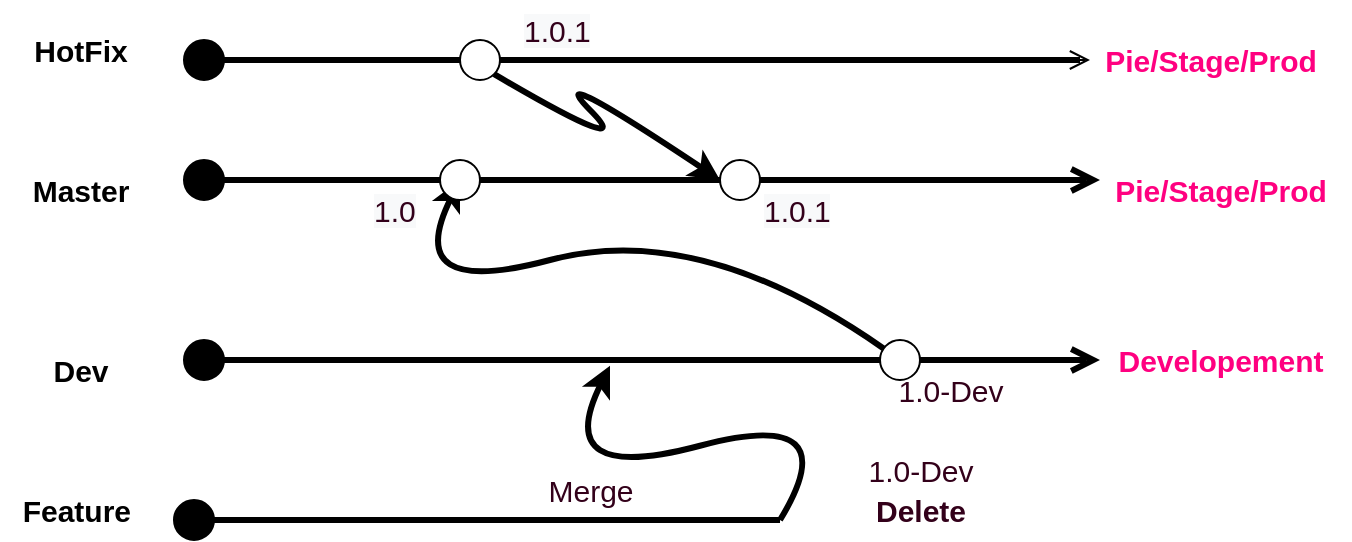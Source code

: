 <mxfile version="20.5.3" type="github">
  <diagram id="1mGmprmv3LAjQ3Nor6AY" name="Page-1">
    <mxGraphModel dx="1038" dy="579" grid="1" gridSize="10" guides="1" tooltips="1" connect="1" arrows="1" fold="1" page="1" pageScale="1" pageWidth="850" pageHeight="1100" math="0" shadow="0">
      <root>
        <mxCell id="0" />
        <mxCell id="1" parent="0" />
        <mxCell id="B8mBXZfF5vn8SUfsvBl8-7" value="" style="html=1;verticalAlign=bottom;startArrow=none;startFill=1;endArrow=open;startSize=6;endSize=8;rounded=0;strokeWidth=3;" edge="1" parent="1" source="B8mBXZfF5vn8SUfsvBl8-24">
          <mxGeometry width="80" relative="1" as="geometry">
            <mxPoint x="190" y="300" as="sourcePoint" />
            <mxPoint x="650" y="300" as="targetPoint" />
          </mxGeometry>
        </mxCell>
        <mxCell id="B8mBXZfF5vn8SUfsvBl8-8" value="&lt;b&gt;&lt;font style=&quot;font-size: 15px;&quot;&gt;Master&lt;/font&gt;&lt;/b&gt;" style="text;html=1;resizable=0;autosize=1;align=center;verticalAlign=middle;points=[];fillColor=none;strokeColor=none;rounded=0;" vertex="1" parent="1">
          <mxGeometry x="105" y="290" width="70" height="30" as="geometry" />
        </mxCell>
        <mxCell id="B8mBXZfF5vn8SUfsvBl8-10" value="" style="html=1;verticalAlign=bottom;startArrow=none;startFill=1;endArrow=open;startSize=6;endSize=8;rounded=0;strokeWidth=3;" edge="1" parent="1" source="B8mBXZfF5vn8SUfsvBl8-13">
          <mxGeometry width="80" relative="1" as="geometry">
            <mxPoint x="190" y="390" as="sourcePoint" />
            <mxPoint x="650" y="390" as="targetPoint" />
          </mxGeometry>
        </mxCell>
        <mxCell id="B8mBXZfF5vn8SUfsvBl8-11" value="&lt;b&gt;Dev&lt;/b&gt;" style="text;html=1;align=center;verticalAlign=middle;resizable=0;points=[];autosize=1;strokeColor=none;fillColor=none;fontSize=15;" vertex="1" parent="1">
          <mxGeometry x="115" y="380" width="50" height="30" as="geometry" />
        </mxCell>
        <mxCell id="B8mBXZfF5vn8SUfsvBl8-12" value="&lt;b&gt;&lt;font color=&quot;#ff0080&quot;&gt;Developement&lt;/font&gt;&lt;/b&gt;" style="text;html=1;align=center;verticalAlign=middle;resizable=0;points=[];autosize=1;strokeColor=none;fillColor=none;fontSize=15;" vertex="1" parent="1">
          <mxGeometry x="645" y="375" width="130" height="30" as="geometry" />
        </mxCell>
        <mxCell id="B8mBXZfF5vn8SUfsvBl8-13" value="" style="ellipse;whiteSpace=wrap;html=1;fontSize=15;" vertex="1" parent="1">
          <mxGeometry x="540" y="380" width="20" height="20" as="geometry" />
        </mxCell>
        <mxCell id="B8mBXZfF5vn8SUfsvBl8-14" value="" style="html=1;verticalAlign=bottom;startArrow=circle;startFill=1;endArrow=none;startSize=6;endSize=8;rounded=0;strokeWidth=3;" edge="1" parent="1" target="B8mBXZfF5vn8SUfsvBl8-13">
          <mxGeometry width="80" relative="1" as="geometry">
            <mxPoint x="190" y="390" as="sourcePoint" />
            <mxPoint x="650" y="390" as="targetPoint" />
          </mxGeometry>
        </mxCell>
        <mxCell id="B8mBXZfF5vn8SUfsvBl8-15" value="" style="curved=1;endArrow=classic;html=1;rounded=0;fontSize=15;strokeWidth=3;" edge="1" parent="1" source="B8mBXZfF5vn8SUfsvBl8-13">
          <mxGeometry width="50" height="50" relative="1" as="geometry">
            <mxPoint x="400" y="320" as="sourcePoint" />
            <mxPoint x="330" y="300" as="targetPoint" />
            <Array as="points">
              <mxPoint x="450" y="320" />
              <mxPoint x="300" y="360" />
            </Array>
          </mxGeometry>
        </mxCell>
        <mxCell id="B8mBXZfF5vn8SUfsvBl8-16" value="" style="ellipse;whiteSpace=wrap;html=1;fontSize=15;" vertex="1" parent="1">
          <mxGeometry x="320" y="290" width="20" height="20" as="geometry" />
        </mxCell>
        <mxCell id="B8mBXZfF5vn8SUfsvBl8-17" value="" style="html=1;verticalAlign=bottom;startArrow=circle;startFill=1;endArrow=none;startSize=6;endSize=8;rounded=0;strokeWidth=3;" edge="1" parent="1" target="B8mBXZfF5vn8SUfsvBl8-16">
          <mxGeometry width="80" relative="1" as="geometry">
            <mxPoint x="190" y="300" as="sourcePoint" />
            <mxPoint x="650" y="300" as="targetPoint" />
          </mxGeometry>
        </mxCell>
        <mxCell id="B8mBXZfF5vn8SUfsvBl8-18" value="" style="html=1;verticalAlign=bottom;startArrow=circle;startFill=1;endArrow=none;startSize=6;endSize=8;rounded=0;strokeWidth=3;" edge="1" parent="1">
          <mxGeometry width="80" relative="1" as="geometry">
            <mxPoint x="190" y="240" as="sourcePoint" />
            <mxPoint x="640" y="240" as="targetPoint" />
          </mxGeometry>
        </mxCell>
        <mxCell id="B8mBXZfF5vn8SUfsvBl8-19" value="" style="html=1;verticalAlign=bottom;startArrow=none;startFill=1;endArrow=open;startSize=6;endSize=8;rounded=0;" edge="1" parent="1" source="B8mBXZfF5vn8SUfsvBl8-20">
          <mxGeometry width="80" relative="1" as="geometry">
            <mxPoint x="335" y="240" as="sourcePoint" />
            <mxPoint x="645" y="240" as="targetPoint" />
          </mxGeometry>
        </mxCell>
        <mxCell id="B8mBXZfF5vn8SUfsvBl8-20" value="" style="ellipse;whiteSpace=wrap;html=1;fontSize=15;" vertex="1" parent="1">
          <mxGeometry x="330" y="230" width="20" height="20" as="geometry" />
        </mxCell>
        <mxCell id="B8mBXZfF5vn8SUfsvBl8-21" value="" style="html=1;verticalAlign=bottom;startArrow=none;startFill=1;endArrow=none;startSize=6;endSize=8;rounded=0;" edge="1" parent="1" target="B8mBXZfF5vn8SUfsvBl8-20">
          <mxGeometry width="80" relative="1" as="geometry">
            <mxPoint x="330" y="240" as="sourcePoint" />
            <mxPoint x="645" y="240" as="targetPoint" />
          </mxGeometry>
        </mxCell>
        <mxCell id="B8mBXZfF5vn8SUfsvBl8-23" value="" style="curved=1;endArrow=classic;html=1;rounded=0;fontSize=15;exitX=1;exitY=1;exitDx=0;exitDy=0;strokeWidth=3;" edge="1" parent="1" source="B8mBXZfF5vn8SUfsvBl8-20">
          <mxGeometry width="50" height="50" relative="1" as="geometry">
            <mxPoint x="370" y="290" as="sourcePoint" />
            <mxPoint x="460" y="300" as="targetPoint" />
            <Array as="points">
              <mxPoint x="420" y="290" />
              <mxPoint x="370" y="240" />
            </Array>
          </mxGeometry>
        </mxCell>
        <mxCell id="B8mBXZfF5vn8SUfsvBl8-24" value="" style="ellipse;whiteSpace=wrap;html=1;fontSize=15;" vertex="1" parent="1">
          <mxGeometry x="460" y="290" width="20" height="20" as="geometry" />
        </mxCell>
        <mxCell id="B8mBXZfF5vn8SUfsvBl8-25" value="" style="html=1;verticalAlign=bottom;startArrow=none;startFill=1;endArrow=none;startSize=6;endSize=8;rounded=0;strokeWidth=3;" edge="1" parent="1" source="B8mBXZfF5vn8SUfsvBl8-16" target="B8mBXZfF5vn8SUfsvBl8-24">
          <mxGeometry width="80" relative="1" as="geometry">
            <mxPoint x="340" y="300" as="sourcePoint" />
            <mxPoint x="650" y="300" as="targetPoint" />
          </mxGeometry>
        </mxCell>
        <mxCell id="B8mBXZfF5vn8SUfsvBl8-26" value="&lt;b&gt;HotFix&lt;/b&gt;" style="text;html=1;align=center;verticalAlign=middle;resizable=0;points=[];autosize=1;strokeColor=none;fillColor=none;fontSize=15;" vertex="1" parent="1">
          <mxGeometry x="105" y="220" width="70" height="30" as="geometry" />
        </mxCell>
        <mxCell id="B8mBXZfF5vn8SUfsvBl8-27" value="&lt;b&gt;&lt;font color=&quot;#ff0080&quot;&gt;Pie/Stage/Prod&lt;/font&gt;&lt;/b&gt;" style="text;html=1;align=center;verticalAlign=middle;resizable=0;points=[];autosize=1;strokeColor=none;fillColor=none;fontSize=15;" vertex="1" parent="1">
          <mxGeometry x="640" y="225" width="130" height="30" as="geometry" />
        </mxCell>
        <mxCell id="B8mBXZfF5vn8SUfsvBl8-28" value="&lt;b&gt;&lt;font color=&quot;#ff0080&quot;&gt;Pie/Stage/Prod&lt;/font&gt;&lt;/b&gt;" style="text;html=1;align=center;verticalAlign=middle;resizable=0;points=[];autosize=1;strokeColor=none;fillColor=none;fontSize=15;" vertex="1" parent="1">
          <mxGeometry x="645" y="290" width="130" height="30" as="geometry" />
        </mxCell>
        <mxCell id="B8mBXZfF5vn8SUfsvBl8-30" value="1.0-Dev" style="text;html=1;align=center;verticalAlign=middle;resizable=0;points=[];autosize=1;strokeColor=none;fillColor=none;fontSize=15;fontColor=#33001A;" vertex="1" parent="1">
          <mxGeometry x="535" y="390" width="80" height="30" as="geometry" />
        </mxCell>
        <mxCell id="B8mBXZfF5vn8SUfsvBl8-31" value="&lt;span style=&quot;color: rgb(51, 0, 26); font-family: Helvetica; font-size: 15px; font-style: normal; font-variant-ligatures: normal; font-variant-caps: normal; font-weight: 400; letter-spacing: normal; orphans: 2; text-align: center; text-indent: 0px; text-transform: none; widows: 2; word-spacing: 0px; -webkit-text-stroke-width: 0px; background-color: rgb(248, 249, 250); text-decoration-thickness: initial; text-decoration-style: initial; text-decoration-color: initial; float: none; display: inline !important;&quot;&gt;1.0&lt;/span&gt;" style="text;whiteSpace=wrap;html=1;fontSize=15;fontColor=#33001A;" vertex="1" parent="1">
          <mxGeometry x="285" y="300" width="90" height="40" as="geometry" />
        </mxCell>
        <mxCell id="B8mBXZfF5vn8SUfsvBl8-32" value="&lt;span style=&quot;color: rgb(51, 0, 26); font-family: Helvetica; font-size: 15px; font-style: normal; font-variant-ligatures: normal; font-variant-caps: normal; font-weight: 400; letter-spacing: normal; orphans: 2; text-align: center; text-indent: 0px; text-transform: none; widows: 2; word-spacing: 0px; -webkit-text-stroke-width: 0px; background-color: rgb(248, 249, 250); text-decoration-thickness: initial; text-decoration-style: initial; text-decoration-color: initial; float: none; display: inline !important;&quot;&gt;1.0.1&lt;/span&gt;" style="text;whiteSpace=wrap;html=1;fontSize=15;fontColor=#33001A;" vertex="1" parent="1">
          <mxGeometry x="360" y="210" width="90" height="40" as="geometry" />
        </mxCell>
        <mxCell id="B8mBXZfF5vn8SUfsvBl8-33" value="&lt;span style=&quot;color: rgb(51, 0, 26); font-family: Helvetica; font-size: 15px; font-style: normal; font-variant-ligatures: normal; font-variant-caps: normal; font-weight: 400; letter-spacing: normal; orphans: 2; text-align: center; text-indent: 0px; text-transform: none; widows: 2; word-spacing: 0px; -webkit-text-stroke-width: 0px; background-color: rgb(248, 249, 250); text-decoration-thickness: initial; text-decoration-style: initial; text-decoration-color: initial; float: none; display: inline !important;&quot;&gt;1.0.1&lt;/span&gt;" style="text;whiteSpace=wrap;html=1;fontSize=15;fontColor=#33001A;" vertex="1" parent="1">
          <mxGeometry x="480" y="300" width="90" height="40" as="geometry" />
        </mxCell>
        <mxCell id="B8mBXZfF5vn8SUfsvBl8-35" value="" style="html=1;verticalAlign=bottom;startArrow=circle;startFill=1;endArrow=none;startSize=6;endSize=8;rounded=0;strokeWidth=3;" edge="1" parent="1">
          <mxGeometry width="80" relative="1" as="geometry">
            <mxPoint x="185" y="470" as="sourcePoint" />
            <mxPoint x="490" y="470" as="targetPoint" />
          </mxGeometry>
        </mxCell>
        <mxCell id="B8mBXZfF5vn8SUfsvBl8-36" value="" style="curved=1;endArrow=classic;html=1;rounded=0;fontSize=15;strokeWidth=3;" edge="1" parent="1">
          <mxGeometry width="50" height="50" relative="1" as="geometry">
            <mxPoint x="490" y="470" as="sourcePoint" />
            <mxPoint x="405" y="392.87" as="targetPoint" />
            <Array as="points">
              <mxPoint x="525" y="412.87" />
              <mxPoint x="375" y="452.87" />
            </Array>
          </mxGeometry>
        </mxCell>
        <mxCell id="B8mBXZfF5vn8SUfsvBl8-37" value="&lt;b&gt;Delete&lt;/b&gt;" style="text;html=1;align=center;verticalAlign=middle;resizable=0;points=[];autosize=1;strokeColor=none;fillColor=none;fontSize=15;fontColor=#33001A;" vertex="1" parent="1">
          <mxGeometry x="525" y="450" width="70" height="30" as="geometry" />
        </mxCell>
        <mxCell id="B8mBXZfF5vn8SUfsvBl8-38" value="&lt;b&gt;Feature&amp;nbsp;&lt;/b&gt;" style="text;html=1;align=center;verticalAlign=middle;resizable=0;points=[];autosize=1;strokeColor=none;fillColor=none;fontSize=15;" vertex="1" parent="1">
          <mxGeometry x="100" y="450" width="80" height="30" as="geometry" />
        </mxCell>
        <mxCell id="B8mBXZfF5vn8SUfsvBl8-39" value="1.0-Dev" style="text;html=1;align=center;verticalAlign=middle;resizable=0;points=[];autosize=1;strokeColor=none;fillColor=none;fontSize=15;fontColor=#33001A;" vertex="1" parent="1">
          <mxGeometry x="520" y="430" width="80" height="30" as="geometry" />
        </mxCell>
        <mxCell id="B8mBXZfF5vn8SUfsvBl8-40" value="Merge" style="text;html=1;align=center;verticalAlign=middle;resizable=0;points=[];autosize=1;strokeColor=none;fillColor=none;fontSize=15;fontColor=#33001A;" vertex="1" parent="1">
          <mxGeometry x="360" y="440" width="70" height="30" as="geometry" />
        </mxCell>
      </root>
    </mxGraphModel>
  </diagram>
</mxfile>
